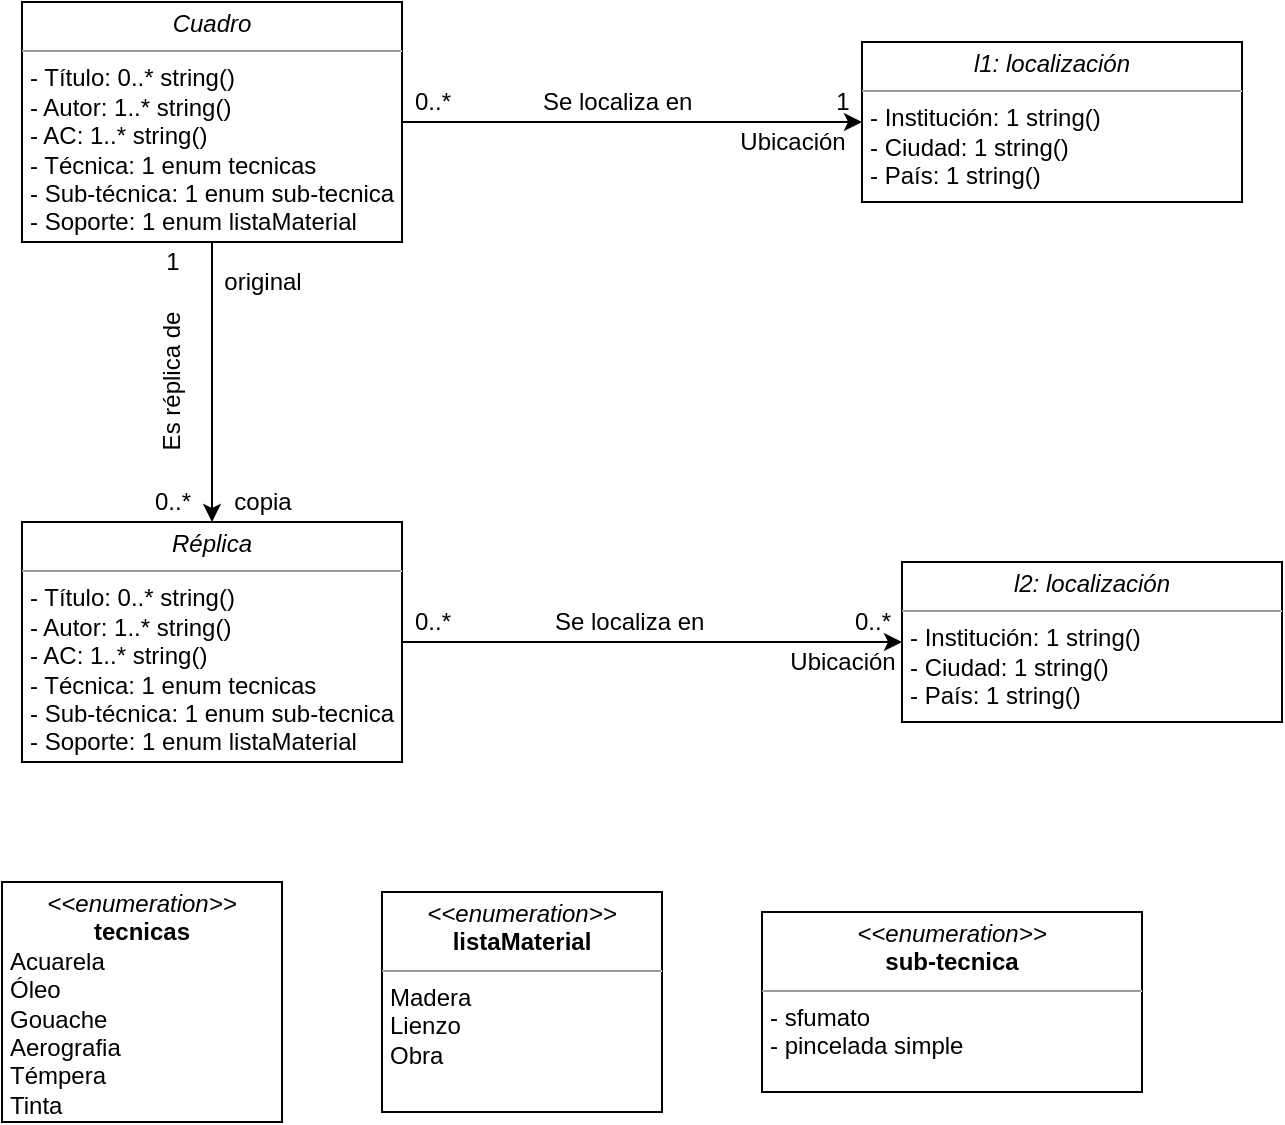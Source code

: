 <mxfile>
    <diagram id="cf89oeTwl6taQ1r28JCE" name="Page-1">
        <mxGraphModel dx="676" dy="438" grid="1" gridSize="10" guides="1" tooltips="1" connect="1" arrows="1" fold="1" page="1" pageScale="1" pageWidth="827" pageHeight="1169" math="0" shadow="0">
            <root>
                <mxCell id="0"/>
                <mxCell id="1" parent="0"/>
                <mxCell id="3" style="edgeStyle=none;html=1;exitX=1;exitY=0.5;exitDx=0;exitDy=0;" edge="1" parent="1" source="2" target="4">
                    <mxGeometry relative="1" as="geometry">
                        <mxPoint x="470" y="130.667" as="targetPoint"/>
                    </mxGeometry>
                </mxCell>
                <mxCell id="5" style="edgeStyle=none;html=1;exitX=0.5;exitY=1;exitDx=0;exitDy=0;entryX=0.5;entryY=0;entryDx=0;entryDy=0;" edge="1" parent="1" source="2" target="7">
                    <mxGeometry relative="1" as="geometry">
                        <mxPoint x="165" y="290" as="targetPoint"/>
                    </mxGeometry>
                </mxCell>
                <mxCell id="2" value="&lt;p style=&quot;margin: 0px ; margin-top: 4px ; text-align: center&quot;&gt;&lt;i&gt;Cuadro&lt;/i&gt;&lt;/p&gt;&lt;hr size=&quot;1&quot;&gt;&lt;p style=&quot;margin: 0px ; margin-left: 4px&quot;&gt;- Título: 0..* string()&lt;/p&gt;&lt;p style=&quot;margin: 0px ; margin-left: 4px&quot;&gt;- Autor: 1..* string()&lt;/p&gt;&lt;p style=&quot;margin: 0px ; margin-left: 4px&quot;&gt;- AC: 1..* string()&lt;/p&gt;&lt;p style=&quot;margin: 0px ; margin-left: 4px&quot;&gt;- Técnica: 1 enum tecnicas&lt;/p&gt;&lt;p style=&quot;margin: 0px ; margin-left: 4px&quot;&gt;- Sub-técnica: 1 enum sub-tecnica&amp;nbsp;&lt;/p&gt;&lt;p style=&quot;margin: 0px ; margin-left: 4px&quot;&gt;- Soporte: 1 enum listaMaterial&lt;/p&gt;" style="verticalAlign=top;align=left;overflow=fill;fontSize=12;fontFamily=Helvetica;html=1;" vertex="1" parent="1">
                    <mxGeometry x="70" y="70" width="190" height="120" as="geometry"/>
                </mxCell>
                <mxCell id="4" value="&lt;p style=&quot;margin: 0px ; margin-top: 4px ; text-align: center&quot;&gt;&lt;i&gt;l1: localización&lt;/i&gt;&lt;/p&gt;&lt;hr size=&quot;1&quot;&gt;&lt;p style=&quot;margin: 0px ; margin-left: 4px&quot;&gt;- Institución: 1 string()&lt;/p&gt;&lt;p style=&quot;margin: 0px ; margin-left: 4px&quot;&gt;- Ciudad: 1 string()&lt;/p&gt;&lt;p style=&quot;margin: 0px ; margin-left: 4px&quot;&gt;- País: 1 string()&lt;/p&gt;&lt;p style=&quot;margin: 0px ; margin-left: 4px&quot;&gt;&lt;br&gt;&lt;/p&gt;" style="verticalAlign=top;align=left;overflow=fill;fontSize=12;fontFamily=Helvetica;html=1;" vertex="1" parent="1">
                    <mxGeometry x="490" y="90" width="190" height="80" as="geometry"/>
                </mxCell>
                <mxCell id="9" style="edgeStyle=none;html=1;exitX=1;exitY=0.5;exitDx=0;exitDy=0;entryX=0;entryY=0.5;entryDx=0;entryDy=0;" edge="1" parent="1" source="7" target="8">
                    <mxGeometry relative="1" as="geometry"/>
                </mxCell>
                <mxCell id="7" value="&lt;p style=&quot;margin: 0px ; margin-top: 4px ; text-align: center&quot;&gt;&lt;i&gt;Réplica&lt;/i&gt;&lt;/p&gt;&lt;hr size=&quot;1&quot;&gt;&lt;p style=&quot;margin: 0px ; margin-left: 4px&quot;&gt;- Título: 0..* string()&lt;/p&gt;&lt;p style=&quot;margin: 0px ; margin-left: 4px&quot;&gt;- Autor: 1..* string()&lt;/p&gt;&lt;p style=&quot;margin: 0px ; margin-left: 4px&quot;&gt;- AC: 1..* string()&lt;/p&gt;&lt;p style=&quot;margin: 0px ; margin-left: 4px&quot;&gt;- Técnica: 1 enum tecnicas&lt;/p&gt;&lt;p style=&quot;margin: 0px ; margin-left: 4px&quot;&gt;- Sub-técnica: 1 enum sub-tecnica&amp;nbsp;&lt;/p&gt;&lt;p style=&quot;margin: 0px ; margin-left: 4px&quot;&gt;- Soporte: 1 enum listaMaterial&lt;/p&gt;" style="verticalAlign=top;align=left;overflow=fill;fontSize=12;fontFamily=Helvetica;html=1;" vertex="1" parent="1">
                    <mxGeometry x="70" y="330" width="190" height="120" as="geometry"/>
                </mxCell>
                <mxCell id="8" value="&lt;p style=&quot;margin: 0px ; margin-top: 4px ; text-align: center&quot;&gt;&lt;i&gt;l2: localización&lt;/i&gt;&lt;/p&gt;&lt;hr size=&quot;1&quot;&gt;&lt;p style=&quot;margin: 0px ; margin-left: 4px&quot;&gt;- Institución: 1 string()&lt;/p&gt;&lt;p style=&quot;margin: 0px ; margin-left: 4px&quot;&gt;- Ciudad: 1 string()&lt;/p&gt;&lt;p style=&quot;margin: 0px ; margin-left: 4px&quot;&gt;- País: 1 string()&lt;/p&gt;&lt;p style=&quot;margin: 0px ; margin-left: 4px&quot;&gt;&lt;br&gt;&lt;/p&gt;" style="verticalAlign=top;align=left;overflow=fill;fontSize=12;fontFamily=Helvetica;html=1;" vertex="1" parent="1">
                    <mxGeometry x="510" y="350" width="190" height="80" as="geometry"/>
                </mxCell>
                <mxCell id="10" value="0..*" style="text;html=1;align=center;verticalAlign=middle;resizable=0;points=[];autosize=1;strokeColor=none;fillColor=none;" vertex="1" parent="1">
                    <mxGeometry x="260" y="110" width="30" height="20" as="geometry"/>
                </mxCell>
                <mxCell id="11" value="1" style="text;html=1;align=center;verticalAlign=middle;resizable=0;points=[];autosize=1;strokeColor=none;fillColor=none;" vertex="1" parent="1">
                    <mxGeometry x="470" y="110" width="20" height="20" as="geometry"/>
                </mxCell>
                <mxCell id="12" value="Se localiza en&amp;nbsp;" style="text;html=1;align=center;verticalAlign=middle;resizable=0;points=[];autosize=1;strokeColor=none;fillColor=none;" vertex="1" parent="1">
                    <mxGeometry x="324" y="110" width="90" height="20" as="geometry"/>
                </mxCell>
                <mxCell id="15" value="Ubicación" style="text;html=1;align=center;verticalAlign=middle;resizable=0;points=[];autosize=1;strokeColor=none;fillColor=none;" vertex="1" parent="1">
                    <mxGeometry x="420" y="130" width="70" height="20" as="geometry"/>
                </mxCell>
                <mxCell id="16" value="0..*" style="text;html=1;align=center;verticalAlign=middle;resizable=0;points=[];autosize=1;strokeColor=none;fillColor=none;" vertex="1" parent="1">
                    <mxGeometry x="260" y="370" width="30" height="20" as="geometry"/>
                </mxCell>
                <mxCell id="17" value="0..*" style="text;html=1;align=center;verticalAlign=middle;resizable=0;points=[];autosize=1;strokeColor=none;fillColor=none;" vertex="1" parent="1">
                    <mxGeometry x="480" y="370" width="30" height="20" as="geometry"/>
                </mxCell>
                <mxCell id="18" value="Se localiza en&amp;nbsp;" style="text;html=1;align=center;verticalAlign=middle;resizable=0;points=[];autosize=1;strokeColor=none;fillColor=none;" vertex="1" parent="1">
                    <mxGeometry x="330" y="370" width="90" height="20" as="geometry"/>
                </mxCell>
                <mxCell id="19" value="Ubicación" style="text;html=1;align=center;verticalAlign=middle;resizable=0;points=[];autosize=1;strokeColor=none;fillColor=none;" vertex="1" parent="1">
                    <mxGeometry x="445" y="390" width="70" height="20" as="geometry"/>
                </mxCell>
                <mxCell id="20" value="0..*" style="text;html=1;align=center;verticalAlign=middle;resizable=0;points=[];autosize=1;strokeColor=none;fillColor=none;" vertex="1" parent="1">
                    <mxGeometry x="130" y="310" width="30" height="20" as="geometry"/>
                </mxCell>
                <mxCell id="21" value="copia" style="text;html=1;align=center;verticalAlign=middle;resizable=0;points=[];autosize=1;strokeColor=none;fillColor=none;" vertex="1" parent="1">
                    <mxGeometry x="170" y="310" width="40" height="20" as="geometry"/>
                </mxCell>
                <mxCell id="22" value="original" style="text;html=1;align=center;verticalAlign=middle;resizable=0;points=[];autosize=1;strokeColor=none;fillColor=none;" vertex="1" parent="1">
                    <mxGeometry x="165" y="200" width="50" height="20" as="geometry"/>
                </mxCell>
                <mxCell id="23" value="Es réplica de" style="text;html=1;align=center;verticalAlign=middle;resizable=0;points=[];autosize=1;strokeColor=none;fillColor=none;rotation=-90;" vertex="1" parent="1">
                    <mxGeometry x="105" y="250" width="80" height="20" as="geometry"/>
                </mxCell>
                <mxCell id="24" value="1" style="text;html=1;align=center;verticalAlign=middle;resizable=0;points=[];autosize=1;strokeColor=none;fillColor=none;" vertex="1" parent="1">
                    <mxGeometry x="135" y="190" width="20" height="20" as="geometry"/>
                </mxCell>
                <mxCell id="25" value="&lt;p style=&quot;margin:0px;margin-top:4px;text-align:center;&quot;&gt;&lt;i&gt;&amp;lt;&amp;lt;enumeration&amp;gt;&amp;gt;&lt;/i&gt;&lt;br&gt;&lt;b&gt;tecnicas&lt;/b&gt;&lt;/p&gt;&lt;p style=&quot;margin:0px;margin-left:4px;&quot;&gt;Acuarela&lt;/p&gt;&lt;p style=&quot;margin:0px;margin-left:4px;&quot;&gt;Óleo&lt;/p&gt;&lt;p style=&quot;margin:0px;margin-left:4px;&quot;&gt;Gouache&lt;/p&gt;&lt;p style=&quot;margin:0px;margin-left:4px;&quot;&gt;Aerografia&lt;/p&gt;&lt;p style=&quot;margin:0px;margin-left:4px;&quot;&gt;Témpera&lt;/p&gt;&lt;p style=&quot;margin:0px;margin-left:4px;&quot;&gt;Tinta&lt;/p&gt;" style="verticalAlign=top;align=left;overflow=fill;fontSize=12;fontFamily=Helvetica;html=1;" vertex="1" parent="1">
                    <mxGeometry x="60" y="510" width="140" height="120" as="geometry"/>
                </mxCell>
                <mxCell id="26" value="&lt;p style=&quot;margin:0px;margin-top:4px;text-align:center;&quot;&gt;&lt;i&gt;&amp;lt;&amp;lt;enumeration&amp;gt;&amp;gt;&lt;/i&gt;&lt;br&gt;&lt;b&gt;listaMaterial&lt;/b&gt;&lt;/p&gt;&lt;hr size=&quot;1&quot;&gt;&lt;p style=&quot;margin:0px;margin-left:4px;&quot;&gt;Madera&lt;/p&gt;&lt;p style=&quot;margin:0px;margin-left:4px;&quot;&gt;Lienzo&lt;/p&gt;&lt;p style=&quot;margin:0px;margin-left:4px;&quot;&gt;Obra&lt;/p&gt;" style="verticalAlign=top;align=left;overflow=fill;fontSize=12;fontFamily=Helvetica;html=1;" vertex="1" parent="1">
                    <mxGeometry x="250" y="515" width="140" height="110" as="geometry"/>
                </mxCell>
                <mxCell id="28" value="&lt;p style=&quot;margin: 0px ; margin-top: 4px ; text-align: center&quot;&gt;&lt;i&gt;&amp;lt;&amp;lt;enumeration&amp;gt;&amp;gt;&lt;/i&gt;&lt;br&gt;&lt;b&gt;sub-tecnica&lt;/b&gt;&lt;/p&gt;&lt;hr size=&quot;1&quot;&gt;&lt;p style=&quot;margin: 0px ; margin-left: 4px&quot;&gt;- sfumato&lt;/p&gt;&lt;p style=&quot;margin: 0px ; margin-left: 4px&quot;&gt;- pincelada simple&lt;/p&gt;" style="verticalAlign=top;align=left;overflow=fill;fontSize=12;fontFamily=Helvetica;html=1;" vertex="1" parent="1">
                    <mxGeometry x="440" y="525" width="190" height="90" as="geometry"/>
                </mxCell>
            </root>
        </mxGraphModel>
    </diagram>
</mxfile>